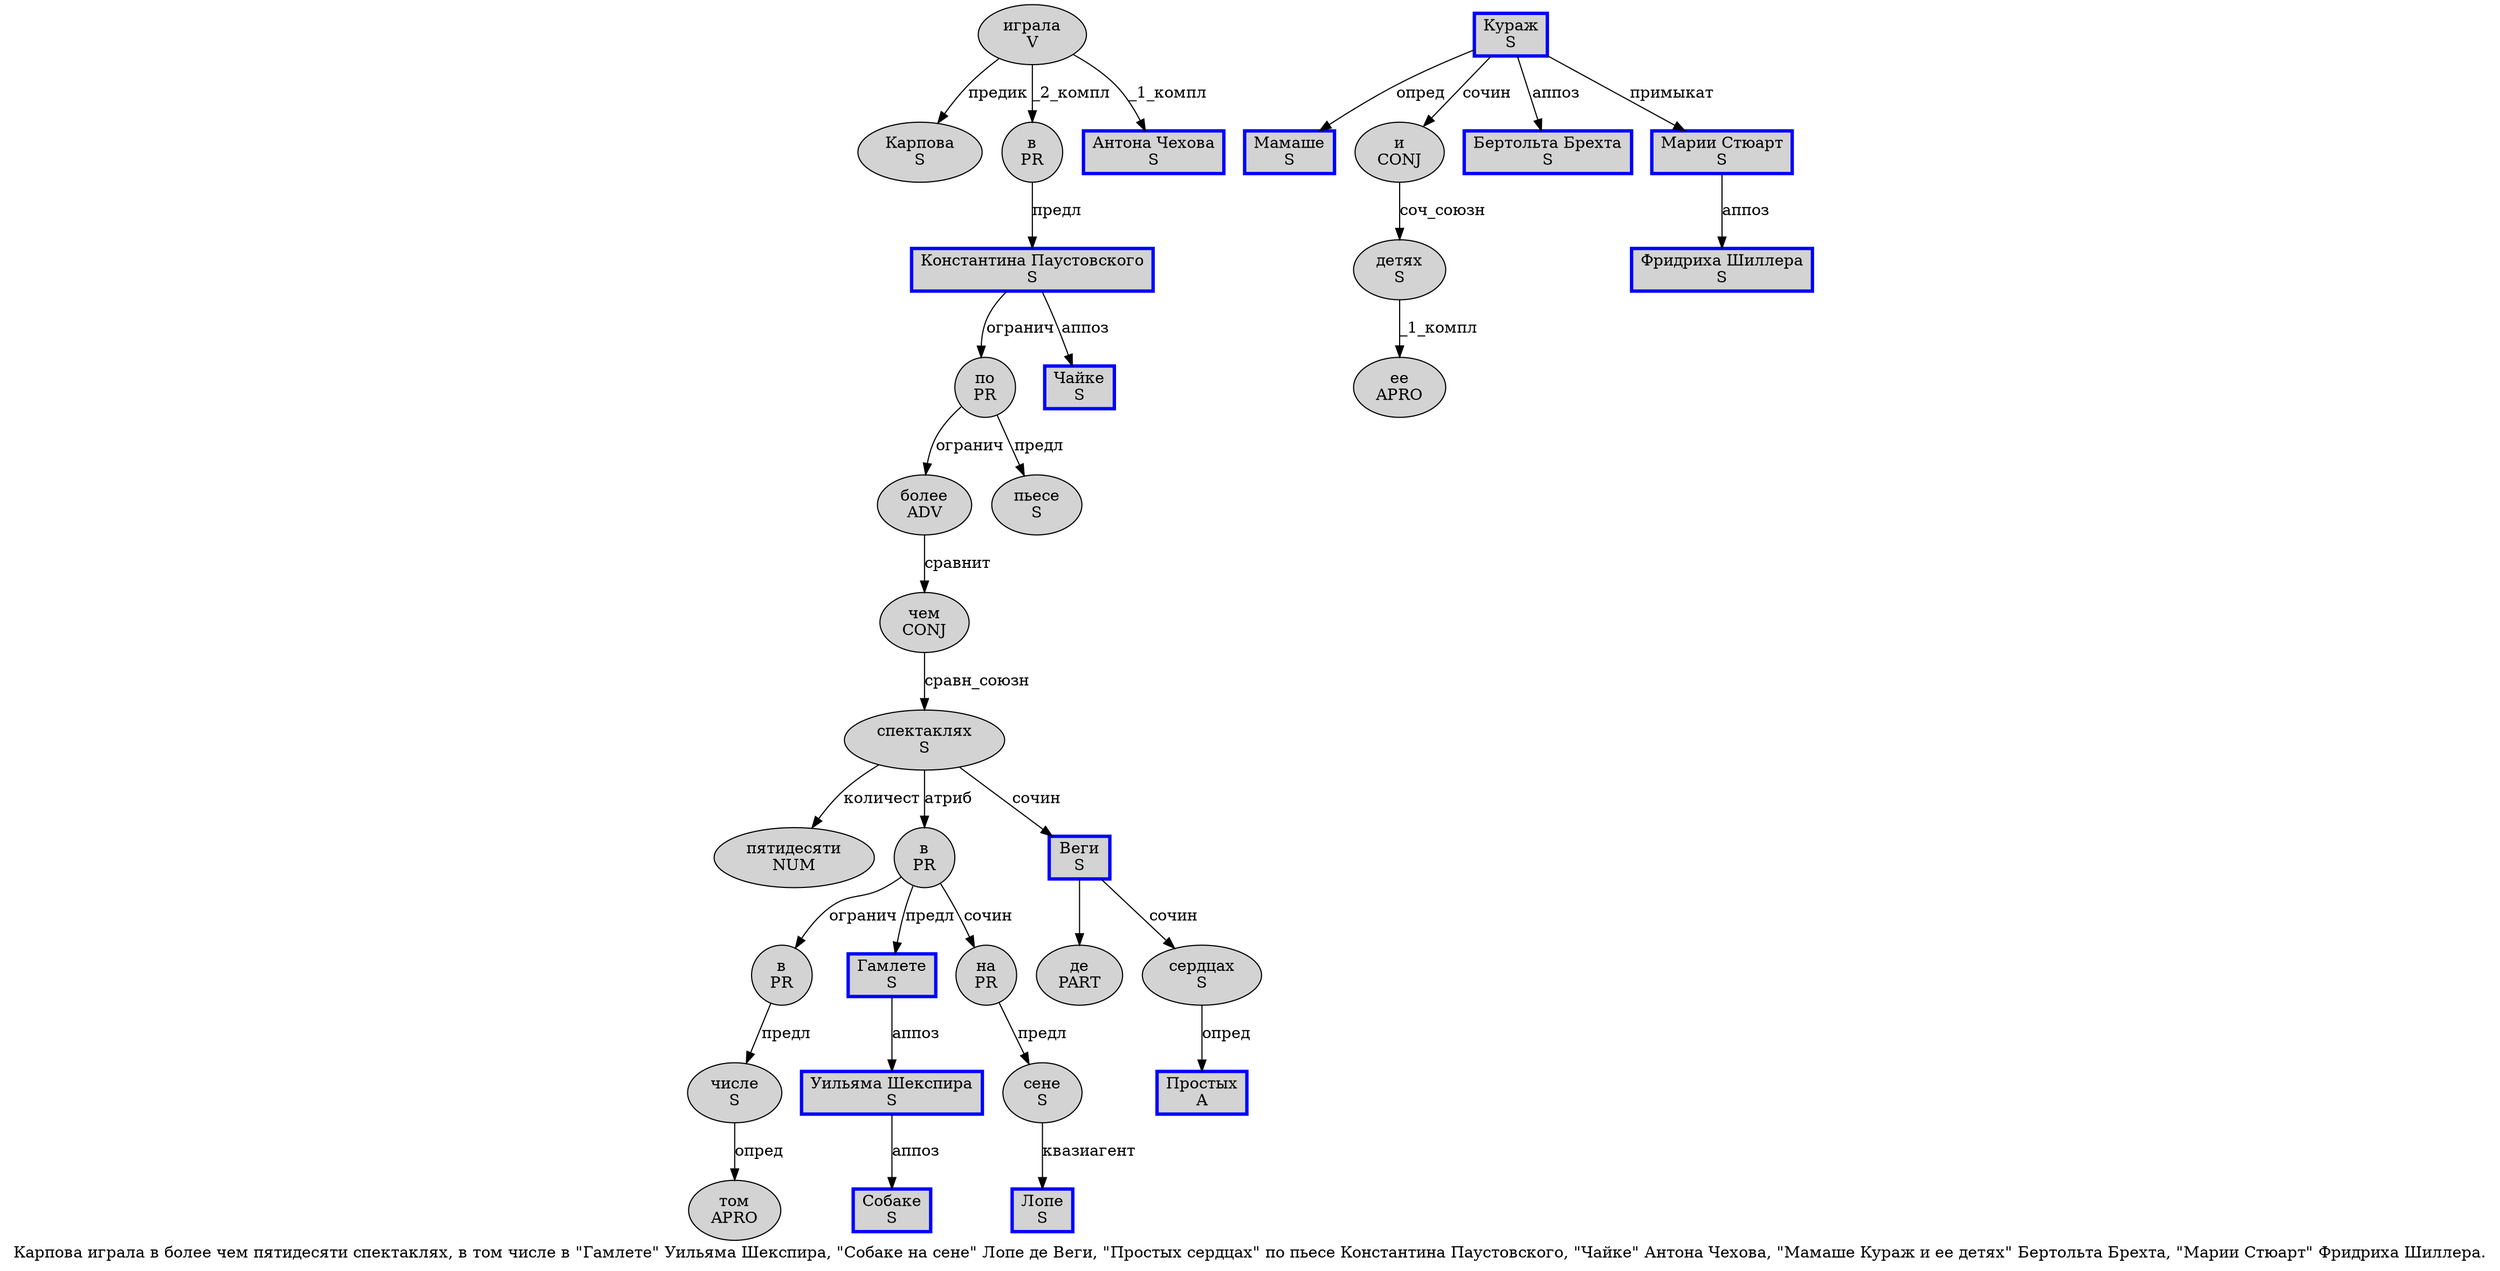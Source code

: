digraph SENTENCE_1199 {
	graph [label="Карпова играла в более чем пятидесяти спектаклях, в том числе в \"Гамлете\" Уильяма Шекспира, \"Собаке на сене\" Лопе де Веги, \"Простых сердцах\" по пьесе Константина Паустовского, \"Чайке\" Антона Чехова, \"Мамаше Кураж и ее детях\" Бертольта Брехта, \"Марии Стюарт\" Фридриха Шиллера."]
	node [style=filled]
		0 [label="Карпова
S" color="" fillcolor=lightgray penwidth=1 shape=ellipse]
		1 [label="играла
V" color="" fillcolor=lightgray penwidth=1 shape=ellipse]
		2 [label="в
PR" color="" fillcolor=lightgray penwidth=1 shape=ellipse]
		3 [label="более
ADV" color="" fillcolor=lightgray penwidth=1 shape=ellipse]
		4 [label="чем
CONJ" color="" fillcolor=lightgray penwidth=1 shape=ellipse]
		5 [label="пятидесяти
NUM" color="" fillcolor=lightgray penwidth=1 shape=ellipse]
		6 [label="спектаклях
S" color="" fillcolor=lightgray penwidth=1 shape=ellipse]
		8 [label="в
PR" color="" fillcolor=lightgray penwidth=1 shape=ellipse]
		9 [label="том
APRO" color="" fillcolor=lightgray penwidth=1 shape=ellipse]
		10 [label="числе
S" color="" fillcolor=lightgray penwidth=1 shape=ellipse]
		11 [label="в
PR" color="" fillcolor=lightgray penwidth=1 shape=ellipse]
		13 [label="Гамлете
S" color=blue fillcolor=lightgray penwidth=3 shape=box]
		15 [label="Уильяма Шекспира
S" color=blue fillcolor=lightgray penwidth=3 shape=box]
		18 [label="Собаке
S" color=blue fillcolor=lightgray penwidth=3 shape=box]
		19 [label="на
PR" color="" fillcolor=lightgray penwidth=1 shape=ellipse]
		20 [label="сене
S" color="" fillcolor=lightgray penwidth=1 shape=ellipse]
		22 [label="Лопе
S" color=blue fillcolor=lightgray penwidth=3 shape=box]
		23 [label="де
PART" color="" fillcolor=lightgray penwidth=1 shape=ellipse]
		24 [label="Веги
S" color=blue fillcolor=lightgray penwidth=3 shape=box]
		27 [label="Простых
A" color=blue fillcolor=lightgray penwidth=3 shape=box]
		28 [label="сердцах
S" color="" fillcolor=lightgray penwidth=1 shape=ellipse]
		30 [label="по
PR" color="" fillcolor=lightgray penwidth=1 shape=ellipse]
		31 [label="пьесе
S" color="" fillcolor=lightgray penwidth=1 shape=ellipse]
		32 [label="Константина Паустовского
S" color=blue fillcolor=lightgray penwidth=3 shape=box]
		35 [label="Чайке
S" color=blue fillcolor=lightgray penwidth=3 shape=box]
		37 [label="Антона Чехова
S" color=blue fillcolor=lightgray penwidth=3 shape=box]
		40 [label="Мамаше
S" color=blue fillcolor=lightgray penwidth=3 shape=box]
		41 [label="Кураж
S" color=blue fillcolor=lightgray penwidth=3 shape=box]
		42 [label="и
CONJ" color="" fillcolor=lightgray penwidth=1 shape=ellipse]
		43 [label="ее
APRO" color="" fillcolor=lightgray penwidth=1 shape=ellipse]
		44 [label="детях
S" color="" fillcolor=lightgray penwidth=1 shape=ellipse]
		46 [label="Бертольта Брехта
S" color=blue fillcolor=lightgray penwidth=3 shape=box]
		49 [label="Марии Стюарт
S" color=blue fillcolor=lightgray penwidth=3 shape=box]
		51 [label="Фридриха Шиллера
S" color=blue fillcolor=lightgray penwidth=3 shape=box]
			28 -> 27 [label="опред"]
			3 -> 4 [label="сравнит"]
			8 -> 10 [label="предл"]
			10 -> 9 [label="опред"]
			20 -> 22 [label="квазиагент"]
			1 -> 0 [label="предик"]
			1 -> 2 [label="_2_компл"]
			1 -> 37 [label="_1_компл"]
			24 -> 23
			24 -> 28 [label="сочин"]
			2 -> 32 [label="предл"]
			4 -> 6 [label="сравн_союзн"]
			15 -> 18 [label="аппоз"]
			42 -> 44 [label="соч_союзн"]
			49 -> 51 [label="аппоз"]
			32 -> 30 [label="огранич"]
			32 -> 35 [label="аппоз"]
			13 -> 15 [label="аппоз"]
			11 -> 8 [label="огранич"]
			11 -> 13 [label="предл"]
			11 -> 19 [label="сочин"]
			44 -> 43 [label="_1_компл"]
			30 -> 3 [label="огранич"]
			30 -> 31 [label="предл"]
			6 -> 5 [label="количест"]
			6 -> 11 [label="атриб"]
			6 -> 24 [label="сочин"]
			19 -> 20 [label="предл"]
			41 -> 40 [label="опред"]
			41 -> 42 [label="сочин"]
			41 -> 46 [label="аппоз"]
			41 -> 49 [label="примыкат"]
}